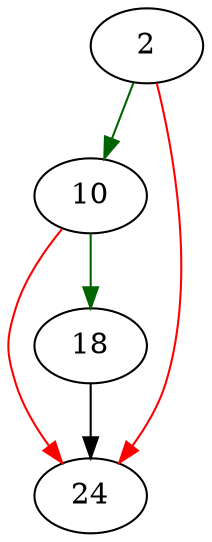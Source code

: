 strict digraph "triple_compare" {
	// Node definitions.
	2 [entry=true];
	10;
	24;
	18;

	// Edge definitions.
	2 -> 10 [
		color=darkgreen
		cond=true
	];
	2 -> 24 [
		color=red
		cond=false
	];
	10 -> 24 [
		color=red
		cond=false
	];
	10 -> 18 [
		color=darkgreen
		cond=true
	];
	18 -> 24;
}